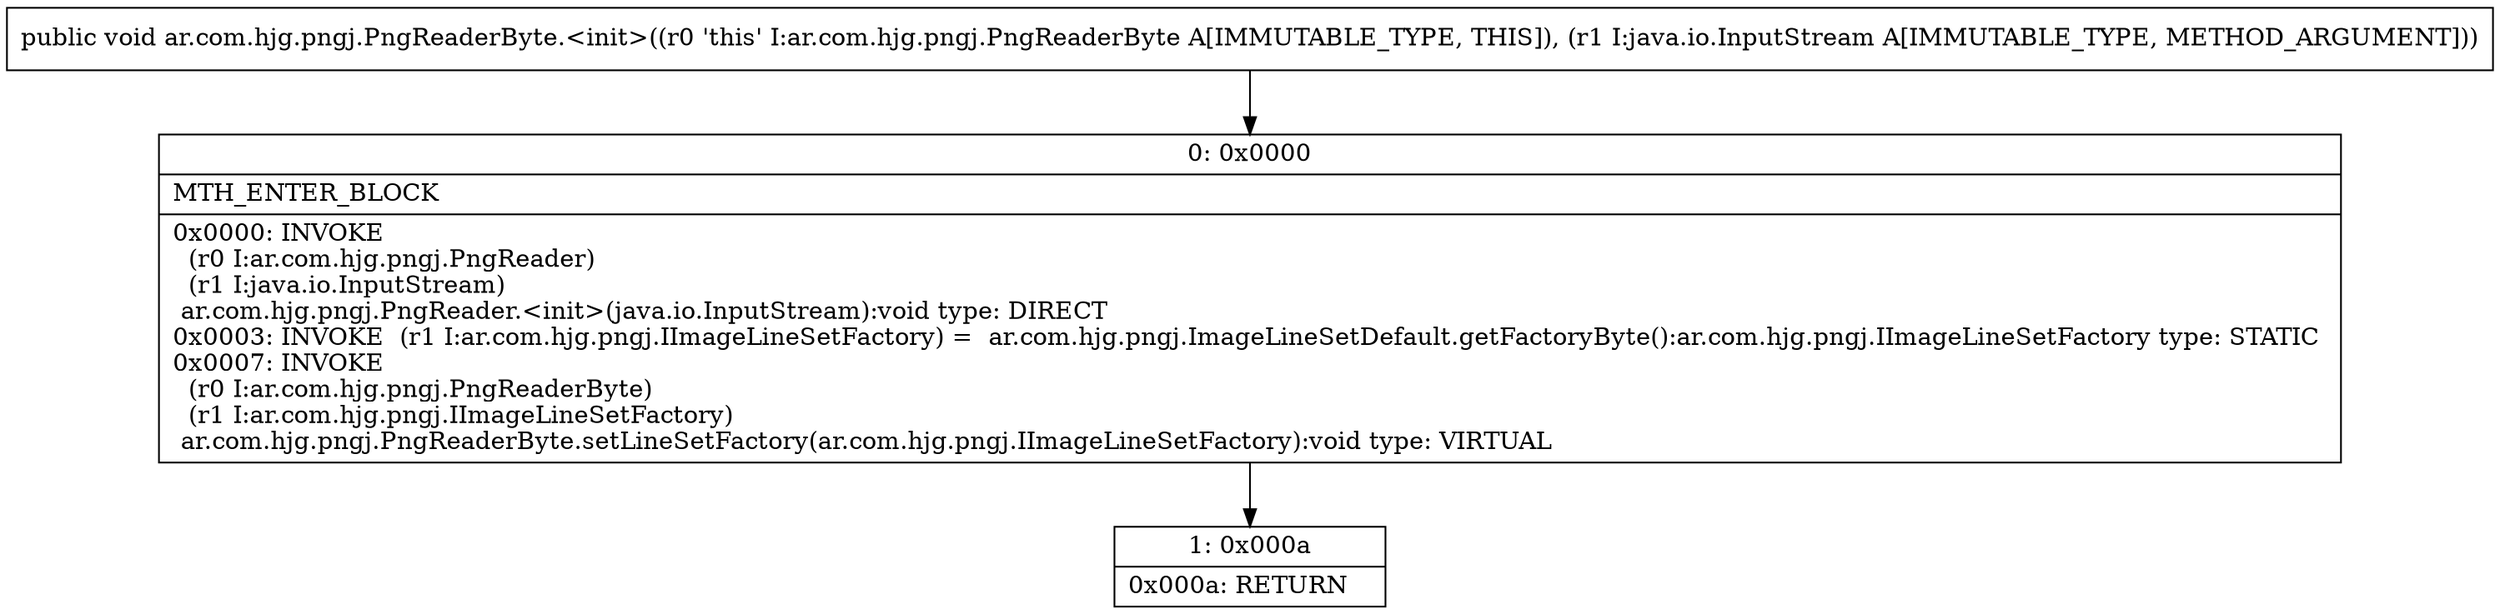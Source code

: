 digraph "CFG forar.com.hjg.pngj.PngReaderByte.\<init\>(Ljava\/io\/InputStream;)V" {
Node_0 [shape=record,label="{0\:\ 0x0000|MTH_ENTER_BLOCK\l|0x0000: INVOKE  \l  (r0 I:ar.com.hjg.pngj.PngReader)\l  (r1 I:java.io.InputStream)\l ar.com.hjg.pngj.PngReader.\<init\>(java.io.InputStream):void type: DIRECT \l0x0003: INVOKE  (r1 I:ar.com.hjg.pngj.IImageLineSetFactory) =  ar.com.hjg.pngj.ImageLineSetDefault.getFactoryByte():ar.com.hjg.pngj.IImageLineSetFactory type: STATIC \l0x0007: INVOKE  \l  (r0 I:ar.com.hjg.pngj.PngReaderByte)\l  (r1 I:ar.com.hjg.pngj.IImageLineSetFactory)\l ar.com.hjg.pngj.PngReaderByte.setLineSetFactory(ar.com.hjg.pngj.IImageLineSetFactory):void type: VIRTUAL \l}"];
Node_1 [shape=record,label="{1\:\ 0x000a|0x000a: RETURN   \l}"];
MethodNode[shape=record,label="{public void ar.com.hjg.pngj.PngReaderByte.\<init\>((r0 'this' I:ar.com.hjg.pngj.PngReaderByte A[IMMUTABLE_TYPE, THIS]), (r1 I:java.io.InputStream A[IMMUTABLE_TYPE, METHOD_ARGUMENT])) }"];
MethodNode -> Node_0;
Node_0 -> Node_1;
}

